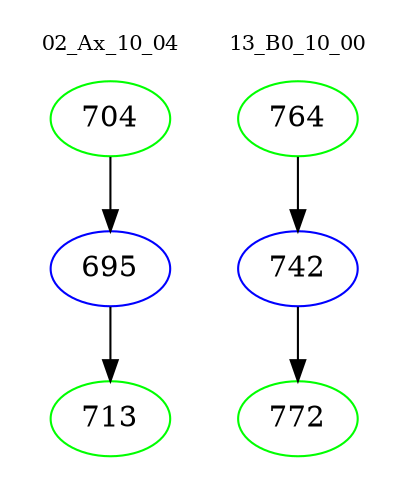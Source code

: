 digraph{
subgraph cluster_0 {
color = white
label = "02_Ax_10_04";
fontsize=10;
T0_704 [label="704", color="green"]
T0_704 -> T0_695 [color="black"]
T0_695 [label="695", color="blue"]
T0_695 -> T0_713 [color="black"]
T0_713 [label="713", color="green"]
}
subgraph cluster_1 {
color = white
label = "13_B0_10_00";
fontsize=10;
T1_764 [label="764", color="green"]
T1_764 -> T1_742 [color="black"]
T1_742 [label="742", color="blue"]
T1_742 -> T1_772 [color="black"]
T1_772 [label="772", color="green"]
}
}
